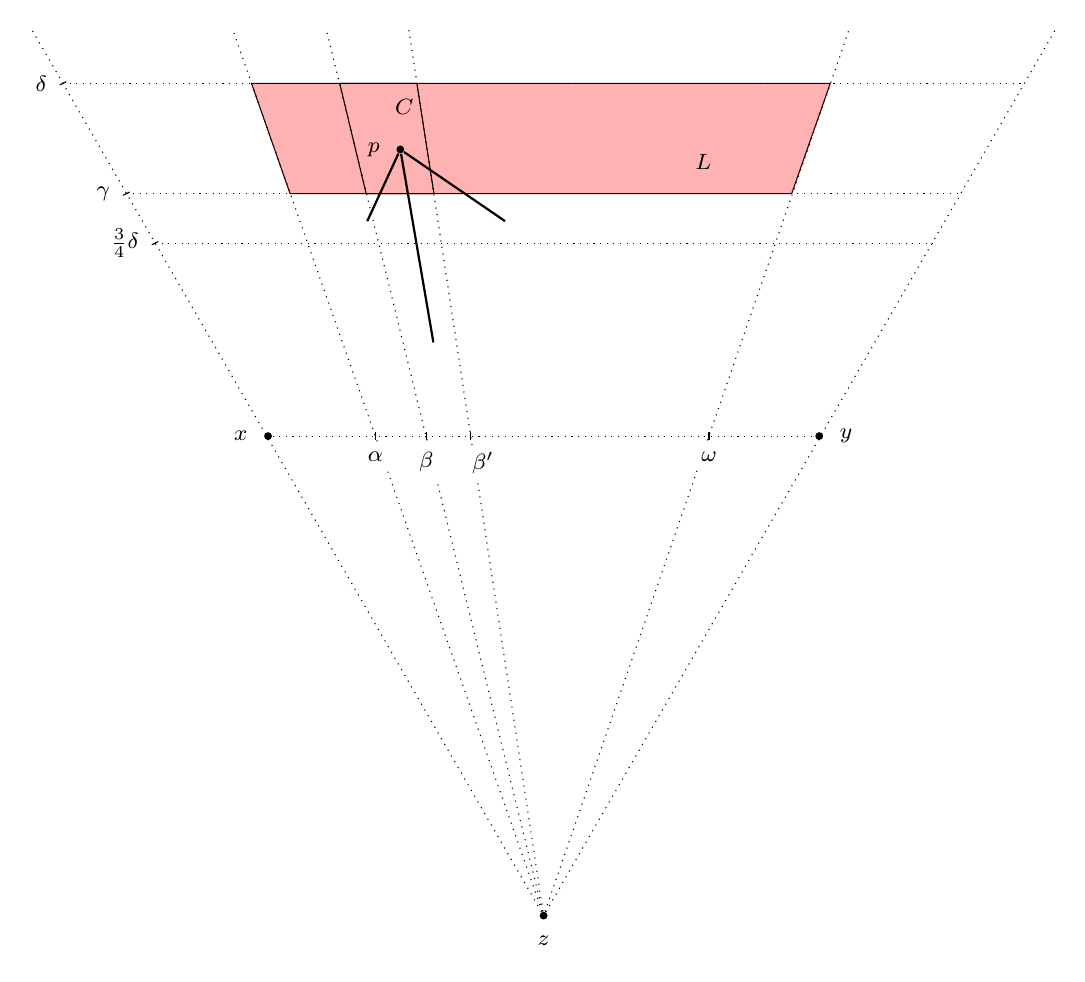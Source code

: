 \begin{tikzpicture}[scale = 7, node distance=0.1cm,>=latex, dot/.style={circle,inner sep=1pt,fill,label={#1}, name=#1},
dot2/.style={circle,inner sep=1pt,draw,fill=white,label={#1}, name=#1}]

\begin{footnotesize}
\node [dot=](x) at (0,0) {};
\node [left = of x] {$x$};
\node [dot=](y) at (1,0) {};
\node [right = of y] {$y$};
\node [dot=](z) at (0.5,-0.87) {};
\node [below = of z] {$z$};
\draw [thin,dotted] (x) -- (y);

\draw[] (-0.03,0.64) -- (1.02,0.64) -- (0.95,0.44) -- (0.04,0.44) -- (-0.03,0.64) -- cycle;

\fill[red,opacity=0.3] (-0.03,0.64) -- (1.02,0.64) -- (0.95,0.44) -- (0.04,0.44) -- (-0.03,0.64) -- cycle;

\node [dot=](p) at (0.24,0.52) {};
\node [left = of p] {$p$};
\coordinate (px) at (0.18,0.39) {};
\coordinate (py) at (0.43,0.39) {};
\coordinate (pz) at (0.3,0.17) {};

\coordinate (xp) at (0.06,0.13) {};
\coordinate (yp) at (0.81,0.13) {};
\coordinate (zp) at (0.43,-0.52) {};

\draw [thick] (p) -- (px);
\draw [thick] (p) -- (py);
\draw [thick] (p) -- (pz);

\draw [thin] (-0.199,0.353) -- (-0.211,0.347);
\draw [thin] (-0.251,0.443) -- (-0.263,0.437);
\draw [thin] (-0.366,0.643) -- (-0.378,0.637);
\coordinate (delta) at (-0.372,0.64);
\node [left = of delta] {$\delta$};
\coordinate (gamma) at (-0.257,0.44) {};
\node [left = of gamma] {$\gamma$};
\coordinate (gammatilde) at (-0.205,0.35) {};
\node [left = of gammatilde] {$\frac{3}{4}\delta$};

\coordinate (delta1) at (1.372,0.64) {};
\coordinate (gamma1) at (1.257,0.44) {};
\coordinate (gammatilde1) at (1.205,0.35) {};
\draw [thin,dotted] (delta) -- (delta1);
\draw [thin,dotted] (gamma) -- (gamma1);
\draw [thin,dotted] (gammatilde) -- (gammatilde1);

\draw [thin] (0.195,0.007) -- (0.195,-0.007); % alpha
\draw [thin] (0.8,0.007) -- (0.8,-0.007); % beta
\draw [thin] (0.287, 0.007) -- (0.287, -0.007); %alphai
\draw [thin] (0.367, 0.007) -- (0.367, -0.007); % alphaii

\coordinate (alpha) at ({0.2-0.005},0) {};
\coordinate (beta) at (0.8,0) {};
\coordinate (alphai) at ({0.29 - 0.003},0) {};
\coordinate (alphaii) at ({0.39},0) {}; % spremenimo

\coordinate (z1) at (-0.43,0.74) {};
\coordinate (z2) at (-0.065,0.74) {}; % za -0.005 tudi alpha
\coordinate (z3) at ({0.11 - 0.005},0.74) {};
\coordinate (z4) at ({0.25 + 0.005},0.74) {};
\coordinate (z5) at ({1.05 + 0.005},0.74) {};
\coordinate (z6) at (1.43,0.74) {};
\draw [thin,dotted] (z) -- (z1);
\draw [thin,dotted] (z) -- (z2);
\draw [thin,dotted] (z) -- (z3);
\draw [thin,dotted] (z) -- (z4);
\draw [thin,dotted] (z) -- (z5);
\draw [thin,dotted] (z) -- (z6);

\node [below = of alpha,fill=white] {$\alpha$};
\node [below = of beta,fill=white] {$\omega$};
\node [below = of alphaii,fill=white] {$\beta'$};
\node [below = of alphai,fill=white] {$\beta$};

\coordinate (e) at (0.178,0.44) {};
\coordinate (f) at (0.301,0.44) {};

\coordinate (g) at (0.27,0.64) {};
\coordinate (h) at (0.13,0.64) {};

\draw (e) -- (f) -- (g) -- (h) -- (e) -- cycle;
\coordinate (bandL) at (0.79, 0.54) {};
\node [below = of bandL] {$L$};

\coordinate (bandL) at (0.247, 0.64) {};
\node [below = of bandL] {$C$};
\end{footnotesize}
\end{tikzpicture}
